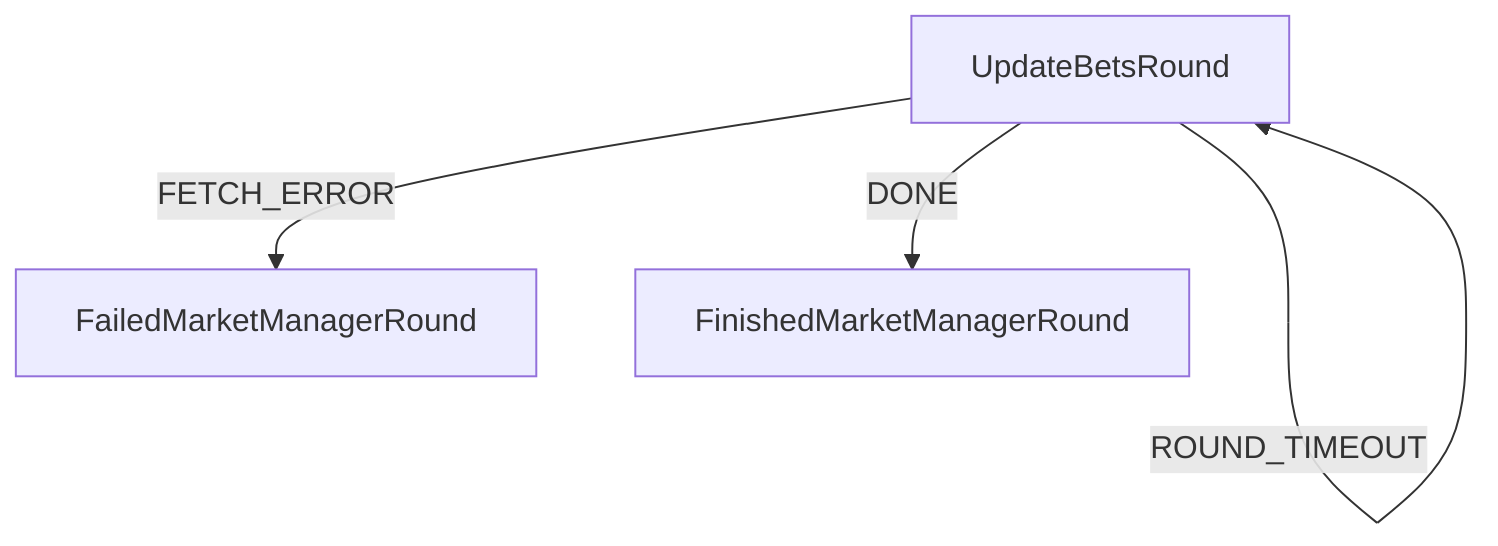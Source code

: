 graph TD
  UpdateBetsRound
  FailedMarketManagerRound
  FinishedMarketManagerRound
  UpdateBetsRound
  UpdateBetsRound -->|DONE| FinishedMarketManagerRound
  UpdateBetsRound -->|FETCH_ERROR| FailedMarketManagerRound
  UpdateBetsRound -->|NO_MAJORITY| UpdateBetsRound
  UpdateBetsRound -->|ROUND_TIMEOUT| UpdateBetsRound